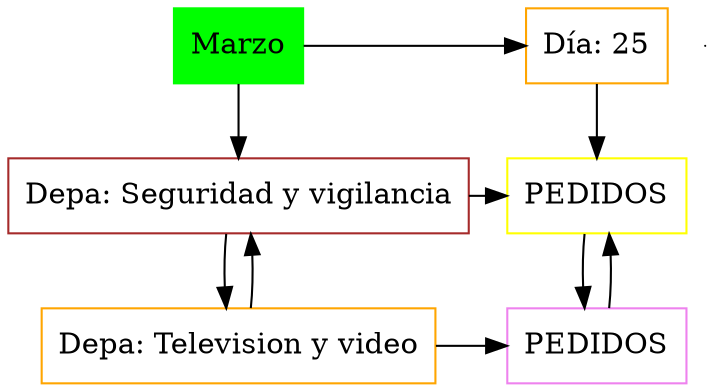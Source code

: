 digraph Daniel20213{
node[shape=box];
MT[label="Marzo", style = filled, color=green, group = 1];
e0[shape = point, width = 0];
e0[shape = point, width = 0];
node0xc0001591d0[color=brown, label="Depa: Seguridad y vigilancia", group = 1];
MT->node0xc0001591d0;
node0xc0001591d0->node0xc000042050;
node0xc000042050[color=orange, label="Depa: Television y video", group = 1];
node0xc000042050->node0xc0001591d0;
node0xc000159220[color=orange, label="Día: 25", group = 2];
MT->node0xc000159220;
{rank = same;MT;node0xc000159220;}
node0xc000144a88[color=yellow, label="PEDIDOS", group = 2];
node0xc000159220->node0xc000144a88;
node0xc000094458[color=violet, label="PEDIDOS", group = 2];
node0xc000144a88->node0xc000094458;
node0xc000094458->node0xc000144a88;
node0xc0001591d0->node0xc000144a88;
{rank = same;node0xc0001591d0;node0xc000144a88;}
node0xc000042050->node0xc000094458;
{rank = same;node0xc000042050;node0xc000094458;}
}
